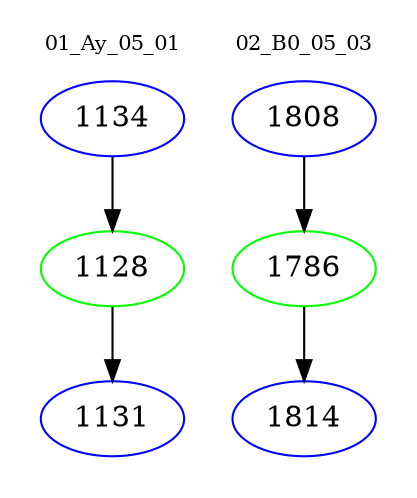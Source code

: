digraph{
subgraph cluster_0 {
color = white
label = "01_Ay_05_01";
fontsize=10;
T0_1134 [label="1134", color="blue"]
T0_1134 -> T0_1128 [color="black"]
T0_1128 [label="1128", color="green"]
T0_1128 -> T0_1131 [color="black"]
T0_1131 [label="1131", color="blue"]
}
subgraph cluster_1 {
color = white
label = "02_B0_05_03";
fontsize=10;
T1_1808 [label="1808", color="blue"]
T1_1808 -> T1_1786 [color="black"]
T1_1786 [label="1786", color="green"]
T1_1786 -> T1_1814 [color="black"]
T1_1814 [label="1814", color="blue"]
}
}
